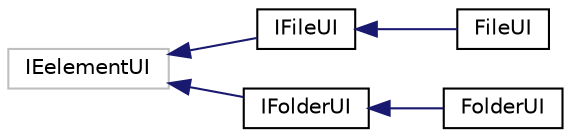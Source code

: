 digraph "Graphical Class Hierarchy"
{
  edge [fontname="Helvetica",fontsize="10",labelfontname="Helvetica",labelfontsize="10"];
  node [fontname="Helvetica",fontsize="10",shape=record];
  rankdir="LR";
  Node1 [label="IEelementUI",height=0.2,width=0.4,color="grey75", fillcolor="white", style="filled"];
  Node1 -> Node2 [dir="back",color="midnightblue",fontsize="10",style="solid",fontname="Helvetica"];
  Node2 [label="IFileUI",height=0.2,width=0.4,color="black", fillcolor="white", style="filled",URL="$interface_i_file_u_i.html"];
  Node2 -> Node3 [dir="back",color="midnightblue",fontsize="10",style="solid",fontname="Helvetica"];
  Node3 [label="FileUI",height=0.2,width=0.4,color="black", fillcolor="white", style="filled",URL="$class_file_u_i.html"];
  Node1 -> Node4 [dir="back",color="midnightblue",fontsize="10",style="solid",fontname="Helvetica"];
  Node4 [label="IFolderUI",height=0.2,width=0.4,color="black", fillcolor="white", style="filled",URL="$interface_i_folder_u_i.html"];
  Node4 -> Node5 [dir="back",color="midnightblue",fontsize="10",style="solid",fontname="Helvetica"];
  Node5 [label="FolderUI",height=0.2,width=0.4,color="black", fillcolor="white", style="filled",URL="$class_folder_u_i.html"];
}
